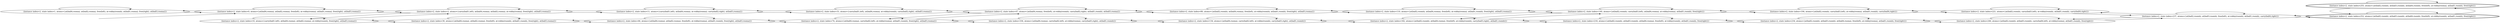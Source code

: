 digraph {
rankdir="LR"
s1[label="(instance index=2, state index=1, atoms={at(ball4,rooma), at(ball2,rooma), free(left), at-robby(roomb), at(ball1,rooma), free(right), at(ball3,rooma)})"]
s10[label="(instance index=2, state index=10, atoms={carry(ball1,left), at(ball4,rooma), at(ball2,rooma), at-robby(roomb), free(right), at(ball3,rooma)})"]
s0[label="(instance index=2, state index=0, atoms={at(ball4,rooma), at(ball2,rooma), free(left), at-robby(rooma), at(ball1,rooma), free(right), at(ball3,rooma)})"]
s30[label="(instance index=2, state index=30, atoms={at(ball4,rooma), at(ball2,rooma), free(left), at-robby(roomb), at(ball1,roomb), free(right), at(ball3,rooma)})"]
s2[label="(instance index=2, state index=2, atoms={carry(ball1,left), at(ball4,rooma), at(ball2,rooma), at-robby(rooma), free(right), at(ball3,rooma)})"]
s11[label="(instance index=2, state index=11, atoms={carry(ball1,left), at(ball4,rooma), at-robby(rooma), carry(ball2,right), at(ball3,rooma)})"]
s46[label="(instance index=2, state index=46, atoms={at(ball4,rooma), at(ball2,rooma), free(left), at-robby(rooma), at(ball1,roomb), free(right), at(ball3,rooma)})"]
s74[label="(instance index=2, state index=74, atoms={at(ball4,rooma), carry(ball2,left), at-robby(rooma), at(ball1,roomb), free(right), at(ball3,rooma)})"]
s31[label="(instance index=2, state index=31, atoms={carry(ball1,left), at(ball4,rooma), at-robby(roomb), carry(ball2,right), at(ball3,rooma)})"]
s104[label="(instance index=2, state index=104, atoms={at(ball4,rooma), carry(ball2,left), at-robby(rooma), carry(ball3,right), at(ball1,roomb)})"]
s47[label="(instance index=2, state index=47, atoms={at(ball4,rooma), free(left), at-robby(roomb), carry(ball2,right), at(ball1,roomb), at(ball3,rooma)})"]
s80[label="(instance index=2, state index=80, atoms={at(ball2,roomb), at(ball4,rooma), free(left), at-robby(roomb), at(ball1,roomb), free(right), at(ball3,rooma)})"]
s134[label="(instance index=2, state index=134, atoms={at(ball4,rooma), carry(ball2,left), at-robby(roomb), carry(ball3,right), at(ball1,roomb)})"]
s182[label="(instance index=2, state index=182, atoms={at(ball2,roomb), at(ball4,rooma), free(left), at-robby(roomb), carry(ball3,right), at(ball1,roomb)})"]
s110[label="(instance index=2, state index=110, atoms={at(ball2,roomb), at(ball4,rooma), free(left), at-robby(rooma), at(ball1,roomb), free(right), at(ball3,rooma)})"]
s140[label="(instance index=2, state index=140, atoms={at(ball2,roomb), carry(ball3,left), at(ball4,rooma), at-robby(rooma), at(ball1,roomb), free(right)})"]
s218[label="(instance index=2, state index=218, atoms={at(ball2,roomb), at(ball3,roomb), at(ball4,rooma), free(left), at-robby(roomb), at(ball1,roomb), free(right)})"]
s234[label="(instance index=2, state index=234, atoms={at(ball2,roomb), at(ball3,roomb), at(ball4,rooma), free(left), at-robby(rooma), at(ball1,roomb), free(right)})"]
s194[label="(instance index=2, state index=194, atoms={at(ball2,roomb), carry(ball3,left), at-robby(rooma), at(ball1,roomb), carry(ball4,right)})"]
s246[label="(instance index=2, state index=246, atoms={at(ball2,roomb), at(ball3,roomb), carry(ball4,left), at-robby(rooma), at(ball1,roomb), free(right)})"]
s221[label="(instance index=2, state index=221, atoms={at(ball2,roomb), carry(ball3,left), at-robby(roomb), at(ball1,roomb), carry(ball4,right)})"]
s237[label="(instance index=2, state index=237, atoms={at(ball2,roomb), at(ball3,roomb), free(left), at-robby(roomb), at(ball1,roomb), carry(ball4,right)})"]
s252[peripheries=2,label="(instance index=2, state index=252, atoms={at(ball2,roomb), at(ball3,roomb), at(ball4,roomb), free(left), at-robby(roomb), at(ball1,roomb), free(right)})"]
s255[peripheries=2,label="(instance index=2, state index=255, atoms={at(ball2,roomb), at(ball3,roomb), at(ball4,roomb), free(left), at-robby(rooma), at(ball1,roomb), free(right)})"]
Dangling [ label = "", style = invis ]
{ rank = same; Dangling }
Dangling -> s0
{ rank = same; s0}
{ rank = same; s10,s0}
{ rank = same; s30,s2}
{ rank = same; s11,s46}
{ rank = same; s74,s31}
{ rank = same; s104,s47}
{ rank = same; s80,s134}
{ rank = same; s182,s110}
{ rank = same; s140,s218}
{ rank = same; s234,s194}
{ rank = same; s246,s221}
{ rank = same; s237}
{ rank = same; s252,s255}
{
s1->s1
s1->s0
}
{
s10->s30
s10->s10
s10->s2
s0->s2
s0->s1
s0->s0
}
{
s30->s30
s30->s10
s30->s46
s2->s2
s2->s11
s2->s10
s2->s0
}
{
s11->s31
s11->s11
s11->s2
s46->s30
s46->s74
s46->s46
}
{
s74->s47
s74->s46
s74->s74
s74->s104
s31->s31
s31->s47
s31->s11
}
{
s104->s134
s104->s74
s104->s104
s47->s47
s47->s31
s47->s74
s47->s80
}
{
s80->s47
s80->s110
s80->s80
s134->s134
s134->s182
s134->s104
}
{
s182->s134
s182->s182
s182->s140
s182->s218
s110->s110
s110->s140
s110->s80
}
{
s140->s182
s140->s110
s140->s140
s140->s194
s218->s234
s218->s182
s218->s218
}
{
s234->s246
s234->s234
s234->s218
s194->s221
s194->s140
s194->s194
}
{
s246->s246
s246->s237
s246->s234
s221->s221
s221->s194
s221->s237
}
{
s237->s246
s237->s221
s237->s252
s237->s237
}
{
s252->s255
s252->s237
s252->s252
s255->s255
s255->s252
}
}
